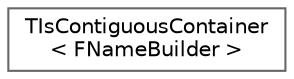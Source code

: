 digraph "Graphical Class Hierarchy"
{
 // INTERACTIVE_SVG=YES
 // LATEX_PDF_SIZE
  bgcolor="transparent";
  edge [fontname=Helvetica,fontsize=10,labelfontname=Helvetica,labelfontsize=10];
  node [fontname=Helvetica,fontsize=10,shape=box,height=0.2,width=0.4];
  rankdir="LR";
  Node0 [id="Node000000",label="TIsContiguousContainer\l\< FNameBuilder \>",height=0.2,width=0.4,color="grey40", fillcolor="white", style="filled",URL="$d5/d02/structTIsContiguousContainer_3_01FNameBuilder_01_4.html",tooltip=" "];
}
